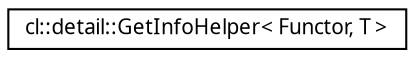 digraph G
{
  edge [fontname="FreeSans.ttf",fontsize="10",labelfontname="FreeSans.ttf",labelfontsize="10"];
  node [fontname="FreeSans.ttf",fontsize="10",shape=record];
  rankdir=LR;
  Node1 [label="cl::detail::GetInfoHelper\< Functor, T \>",height=0.2,width=0.4,color="black", fillcolor="white", style="filled",URL="$structcl_1_1detail_1_1_get_info_helper.html"];
}
